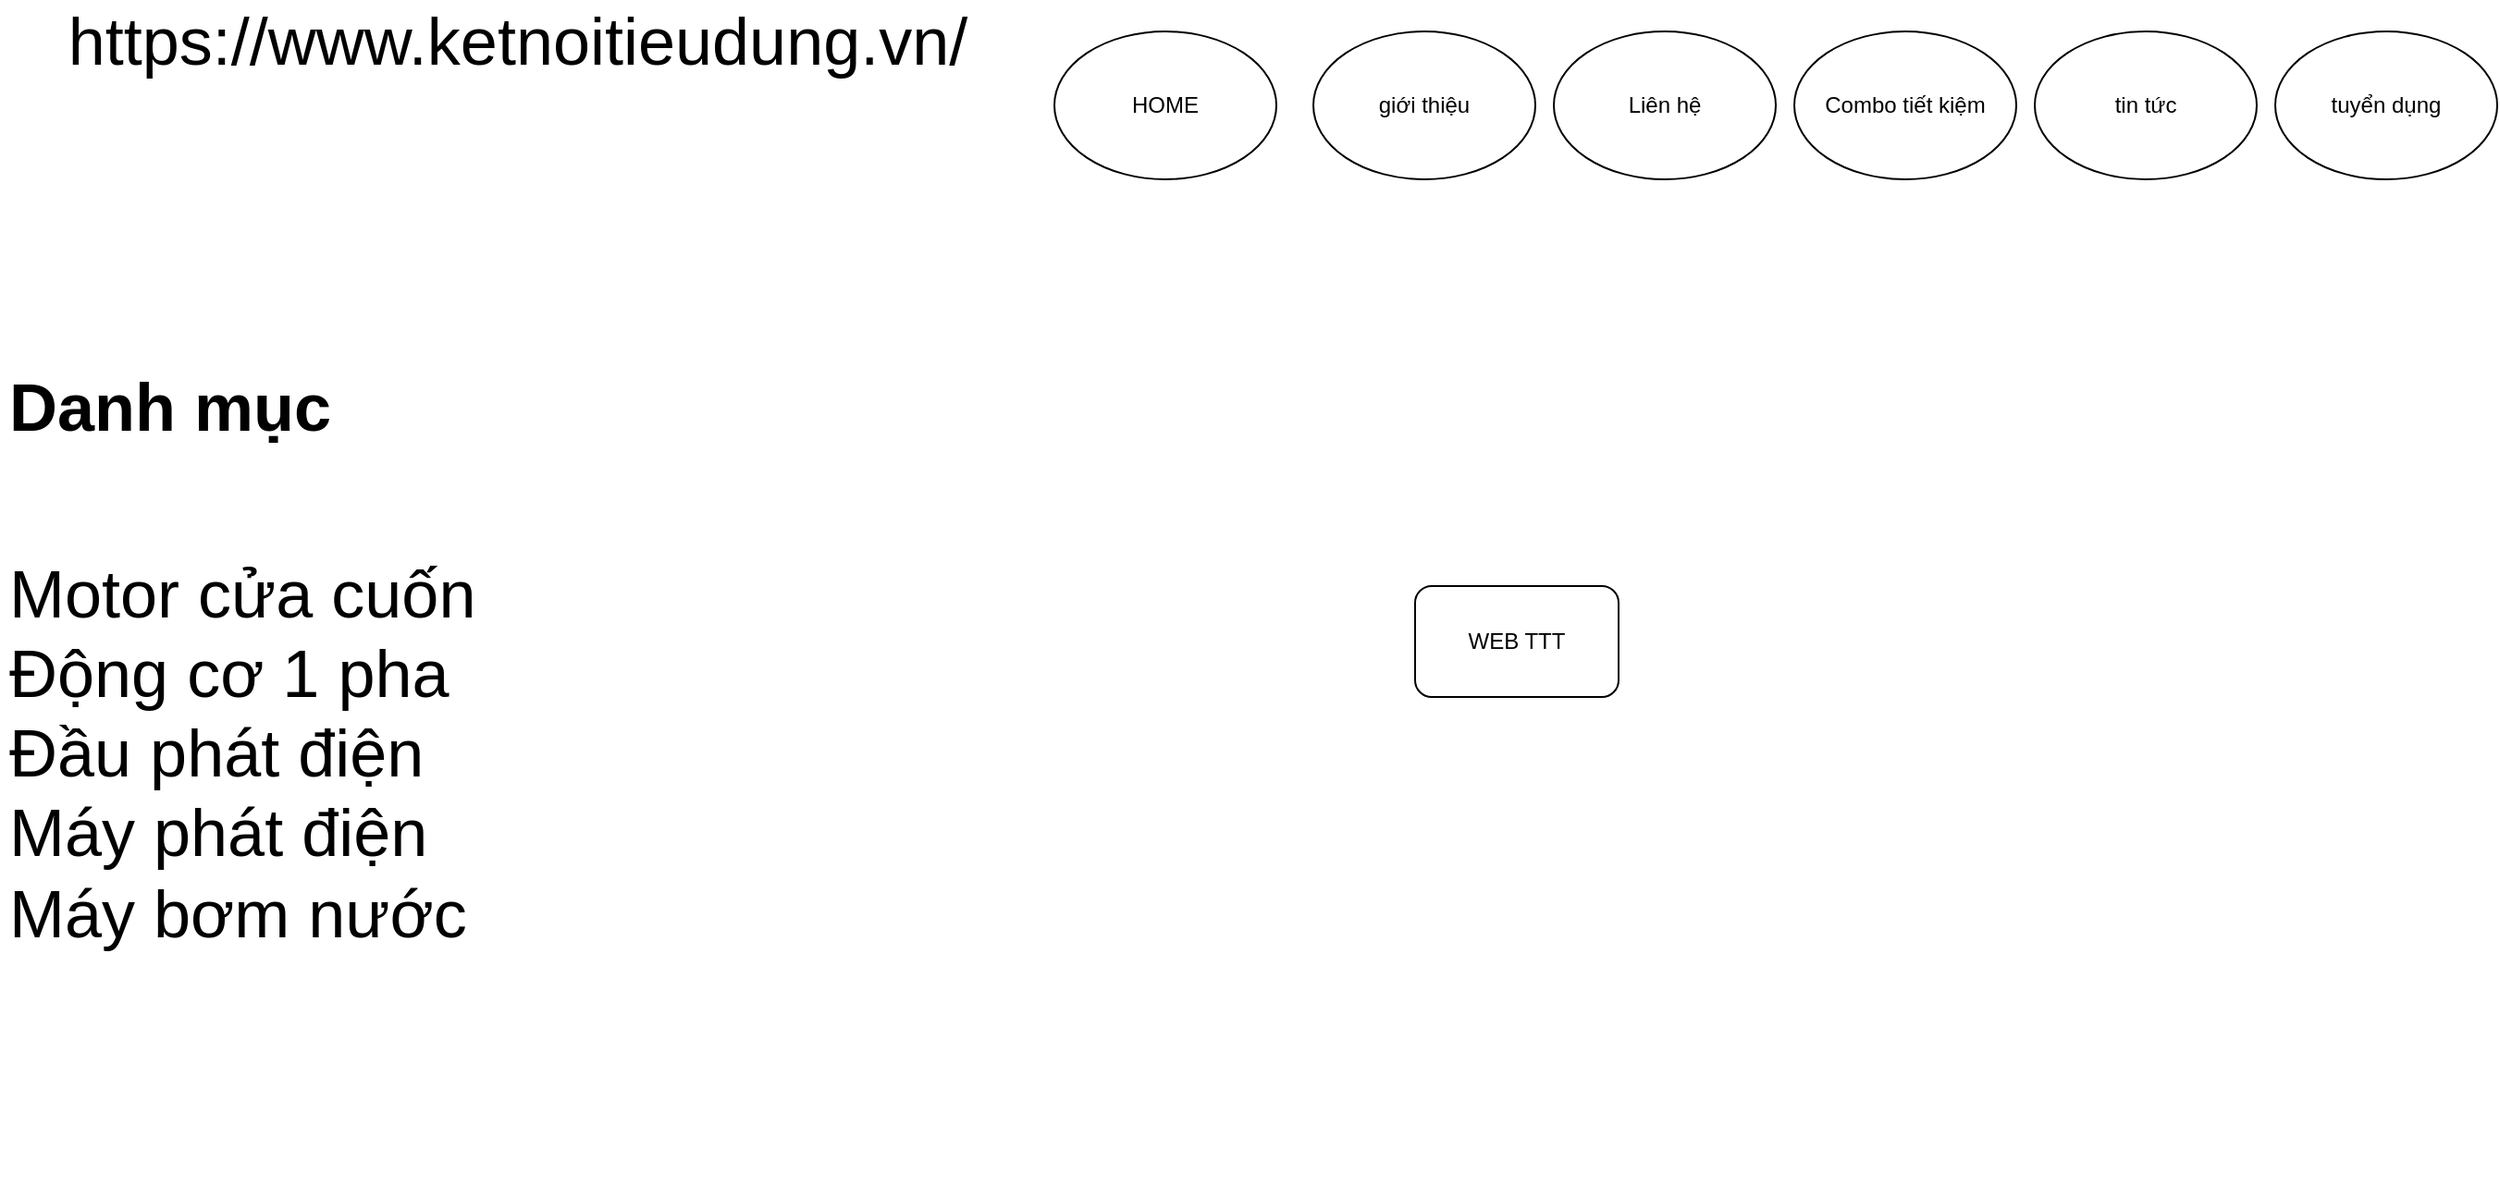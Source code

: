 <mxfile version="12.2.4" pages="1"><diagram name="Page-1" id="40alEUYse3IDgUL8qats"><mxGraphModel dx="1924" dy="443" grid="1" gridSize="10" guides="1" tooltips="1" connect="1" arrows="1" fold="1" page="1" pageScale="1" pageWidth="850" pageHeight="1100" math="0" shadow="0"><root><mxCell id="0"/><mxCell id="1" parent="0"/><mxCell id="elbbnNrVF7UxdDG5BYzR-1" value="WEB TTT" style="rounded=1;whiteSpace=wrap;html=1;" parent="1" vertex="1"><mxGeometry x="-55" y="330" width="110" height="60" as="geometry"/></mxCell><mxCell id="elbbnNrVF7UxdDG5BYzR-6" value="giới thiệu" style="ellipse;whiteSpace=wrap;html=1;" parent="1" vertex="1"><mxGeometry x="-110" y="30" width="120" height="80" as="geometry"/></mxCell><mxCell id="elbbnNrVF7UxdDG5BYzR-7" value="Combo tiết kiệm" style="ellipse;whiteSpace=wrap;html=1;" parent="1" vertex="1"><mxGeometry x="150" y="30" width="120" height="80" as="geometry"/></mxCell><mxCell id="elbbnNrVF7UxdDG5BYzR-9" value="tuyển dụng" style="ellipse;whiteSpace=wrap;html=1;" parent="1" vertex="1"><mxGeometry x="410" y="30" width="120" height="80" as="geometry"/></mxCell><mxCell id="elbbnNrVF7UxdDG5BYzR-10" value="Liên hệ" style="ellipse;whiteSpace=wrap;html=1;" parent="1" vertex="1"><mxGeometry x="20" y="30" width="120" height="80" as="geometry"/></mxCell><mxCell id="elbbnNrVF7UxdDG5BYzR-11" value="HOME" style="ellipse;whiteSpace=wrap;html=1;" parent="1" vertex="1"><mxGeometry x="-250" y="30" width="120" height="80" as="geometry"/></mxCell><mxCell id="elbbnNrVF7UxdDG5BYzR-13" value="tin tức" style="ellipse;whiteSpace=wrap;html=1;" parent="1" vertex="1"><mxGeometry x="280" y="30" width="120" height="80" as="geometry"/></mxCell><UserObject label="&lt;font style=&quot;font-size: 36px;&quot;&gt;https://www.ketnoitieudung.vn/&lt;/font&gt;" link="https://www.ketnoitieudung.vn/" id="n8730hq8mpQf90RIVCV9-1"><mxCell style="text;html=1;strokeColor=none;fillColor=none;align=center;verticalAlign=middle;whiteSpace=wrap;rounded=0;" parent="1" vertex="1"><mxGeometry x="-570" y="20" width="60" height="30" as="geometry"/></mxCell></UserObject><mxCell id="n8730hq8mpQf90RIVCV9-3" value="&lt;h1&gt;&lt;font style=&quot;font-size: 36px;&quot;&gt;Danh mục&lt;/font&gt;&lt;/h1&gt;&lt;div&gt;Motor cửa cuốn&lt;/div&gt;&lt;div&gt;Động cơ 1 pha&lt;/div&gt;&lt;div&gt;Đầu phát điện&lt;/div&gt;&lt;div&gt;Máy phát điện&lt;/div&gt;&lt;div&gt;Máy bơm nước&lt;/div&gt;" style="text;html=1;strokeColor=none;fillColor=none;spacing=5;spacingTop=-20;whiteSpace=wrap;overflow=hidden;rounded=0;fontSize=36;" parent="1" vertex="1"><mxGeometry x="-820" y="140" width="310" height="520" as="geometry"/></mxCell></root></mxGraphModel></diagram></mxfile>